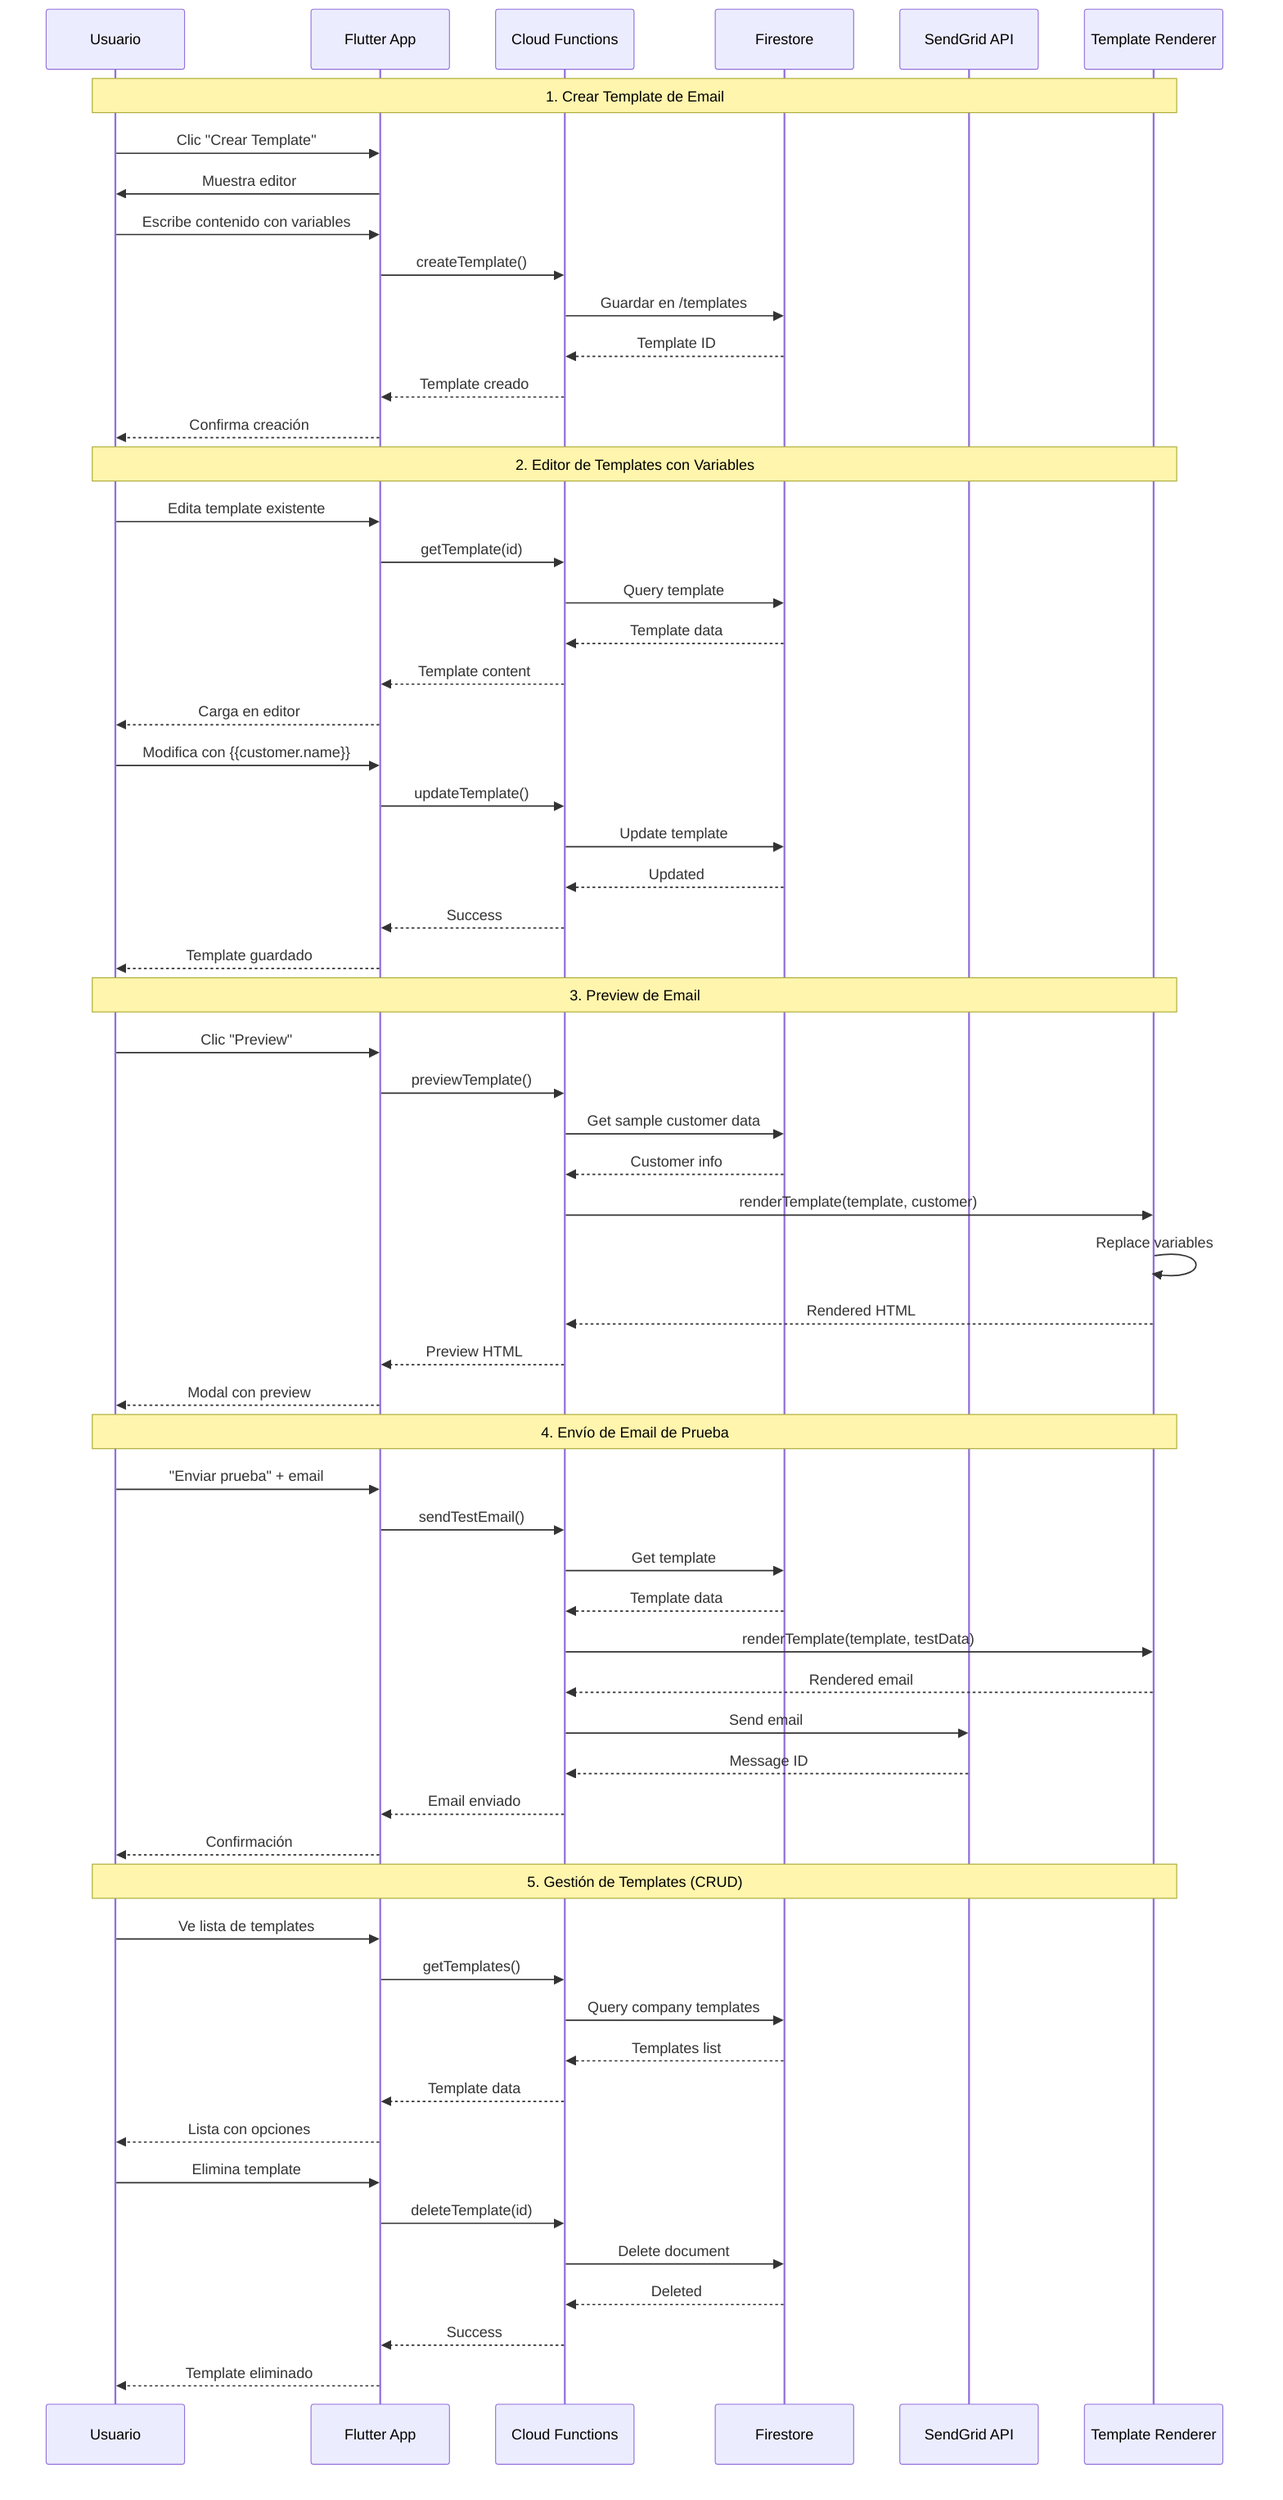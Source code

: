 sequenceDiagram
    participant U as Usuario
    participant FA as Flutter App
    participant CF as Cloud Functions
    participant FS as Firestore
    participant SG as SendGrid API
    participant TR as Template Renderer

    Note over U,TR: 1. Crear Template de Email

    U->>FA: Clic "Crear Template"
    FA->>U: Muestra editor
    U->>FA: Escribe contenido con variables
    FA->>CF: createTemplate()
    CF->>FS: Guardar en /templates
    FS-->>CF: Template ID
    CF-->>FA: Template creado
    FA-->>U: Confirma creación

    Note over U,TR: 2. Editor de Templates con Variables

    U->>FA: Edita template existente
    FA->>CF: getTemplate(id)
    CF->>FS: Query template
    FS-->>CF: Template data
    CF-->>FA: Template content
    FA-->>U: Carga en editor
    U->>FA: Modifica con {{customer.name}}
    FA->>CF: updateTemplate()
    CF->>FS: Update template
    FS-->>CF: Updated
    CF-->>FA: Success
    FA-->>U: Template guardado

    Note over U,TR: 3. Preview de Email

    U->>FA: Clic "Preview"
    FA->>CF: previewTemplate()
    CF->>FS: Get sample customer data
    FS-->>CF: Customer info
    CF->>TR: renderTemplate(template, customer)
    TR->>TR: Replace variables
    TR-->>CF: Rendered HTML
    CF-->>FA: Preview HTML
    FA-->>U: Modal con preview

    Note over U,TR: 4. Envío de Email de Prueba

    U->>FA: "Enviar prueba" + email
    FA->>CF: sendTestEmail()
    CF->>FS: Get template
    FS-->>CF: Template data
    CF->>TR: renderTemplate(template, testData)
    TR-->>CF: Rendered email
    CF->>SG: Send email
    SG-->>CF: Message ID
    CF-->>FA: Email enviado
    FA-->>U: Confirmación

    Note over U,TR: 5. Gestión de Templates (CRUD)

    U->>FA: Ve lista de templates
    FA->>CF: getTemplates()
    CF->>FS: Query company templates
    FS-->>CF: Templates list
    CF-->>FA: Template data
    FA-->>U: Lista con opciones
    U->>FA: Elimina template
    FA->>CF: deleteTemplate(id)
    CF->>FS: Delete document
    FS-->>CF: Deleted
    CF-->>FA: Success
    FA-->>U: Template eliminado